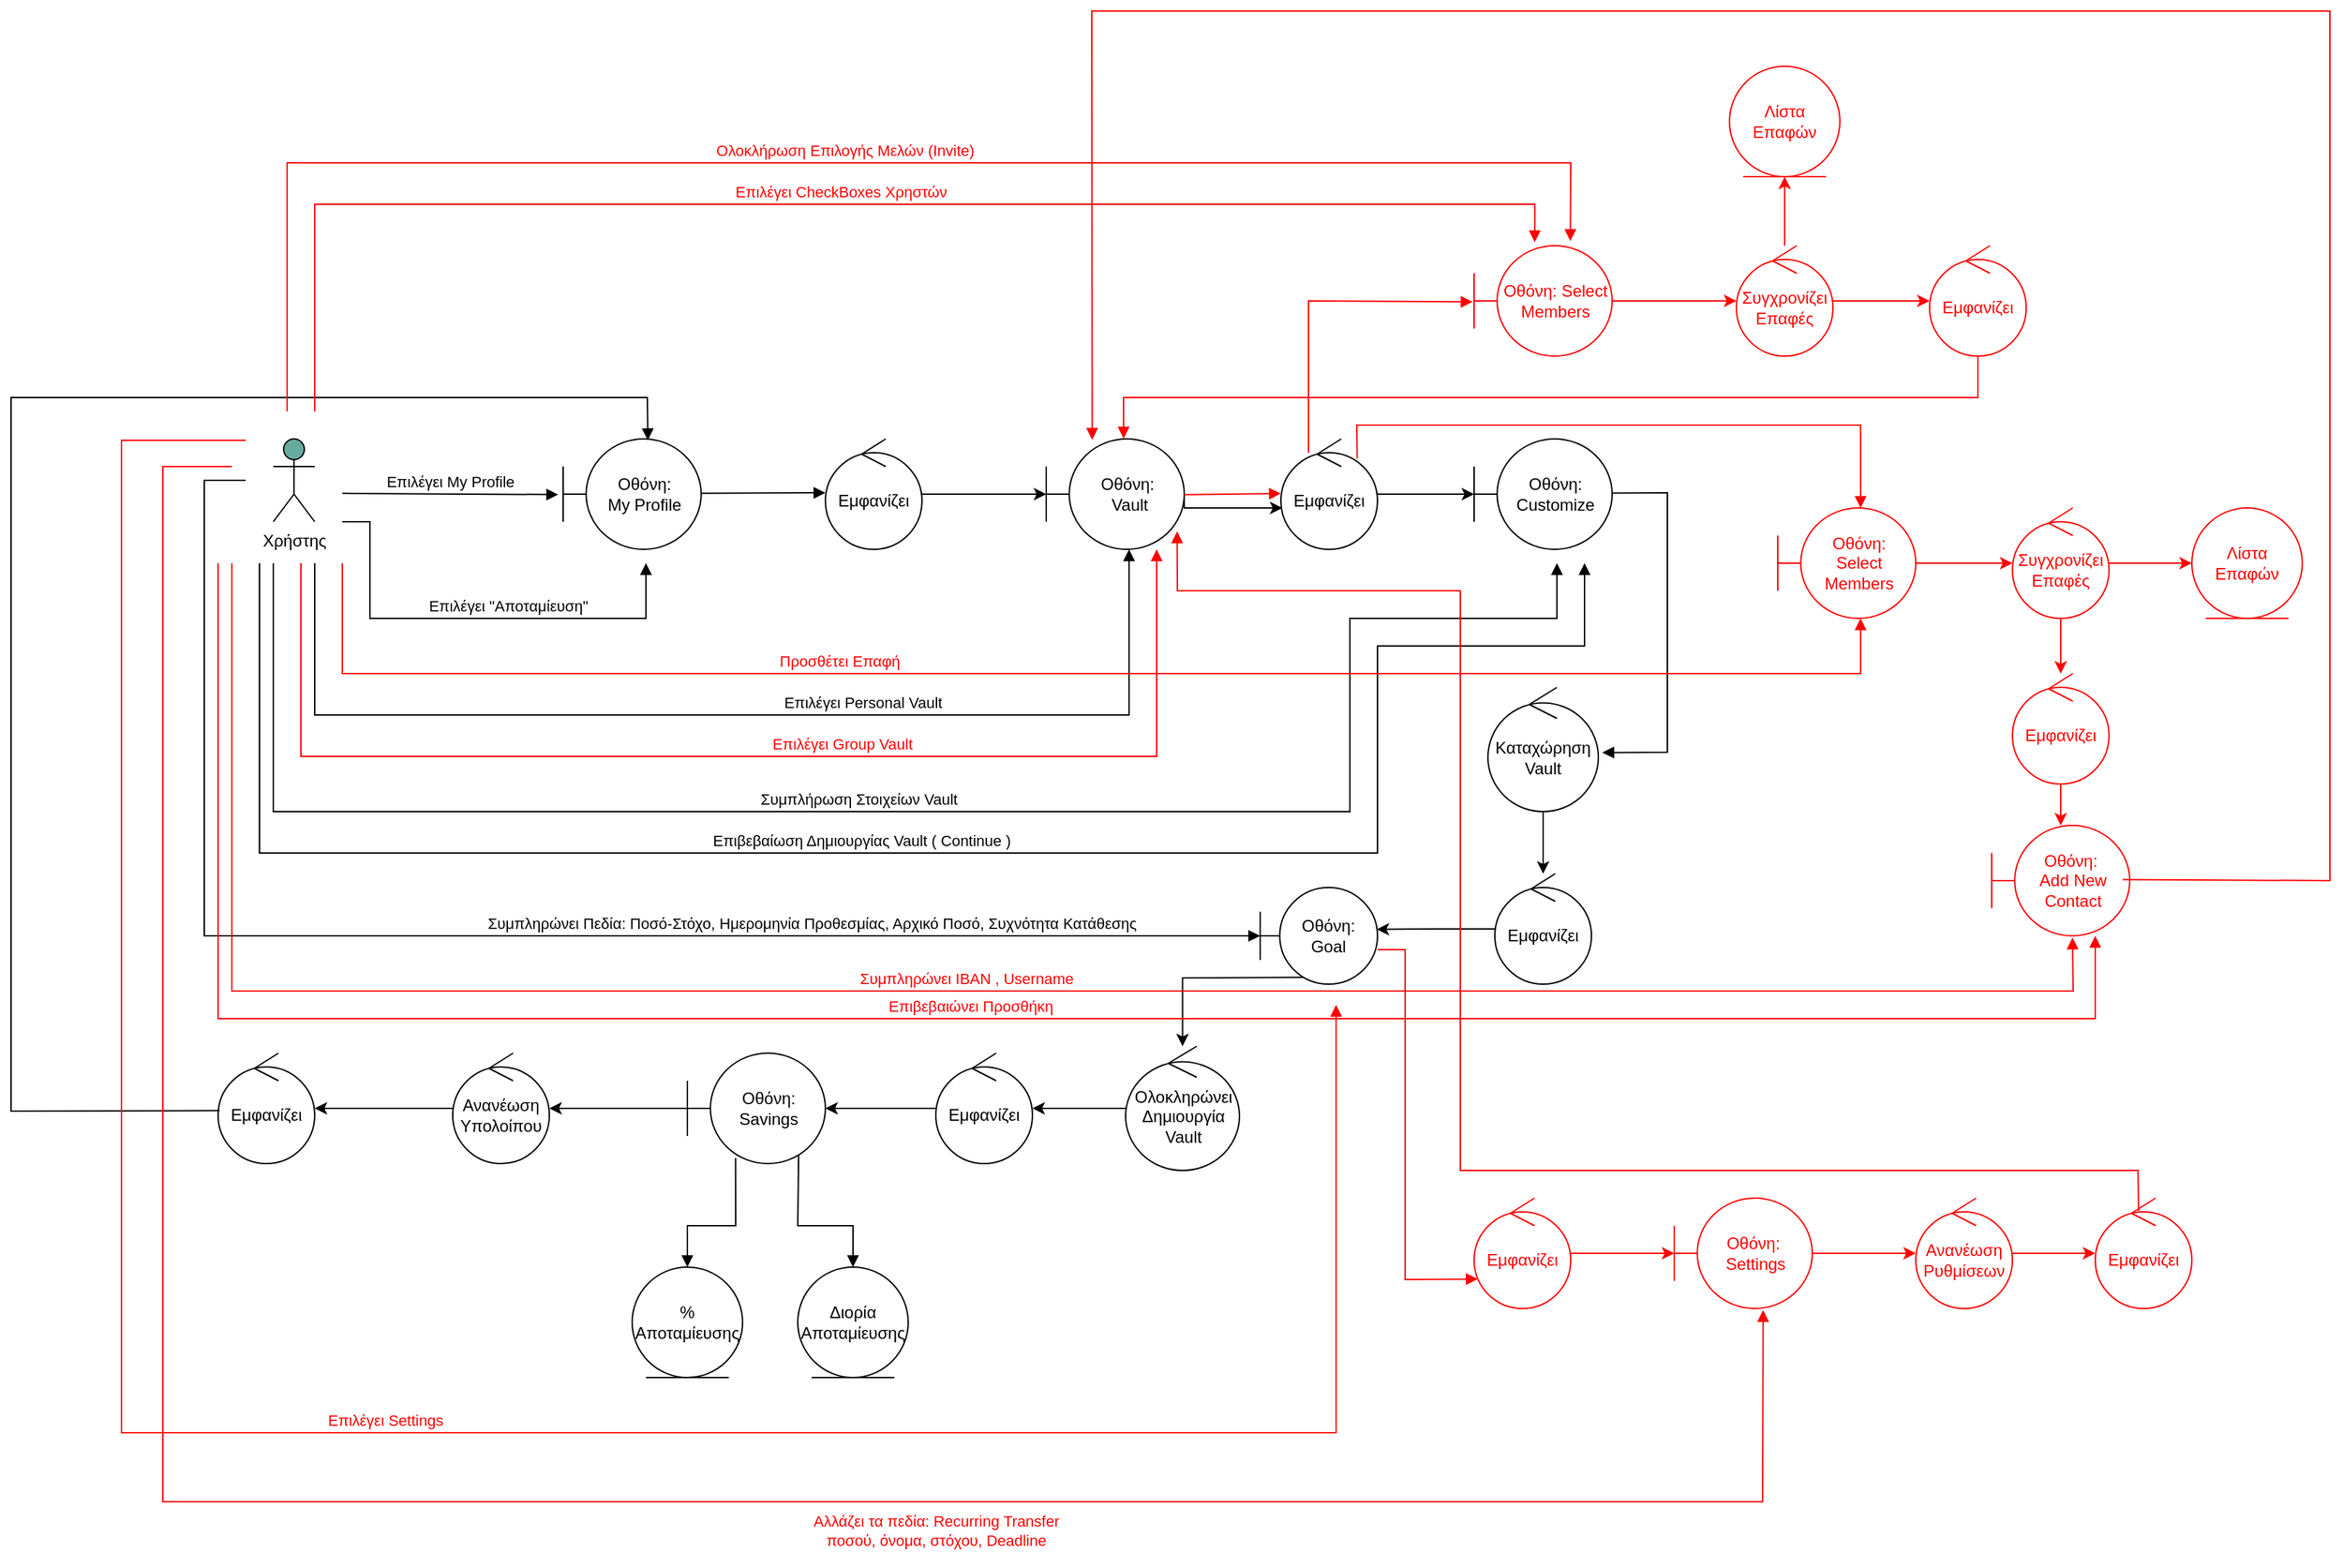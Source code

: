 <mxfile version="17.4.6" type="device"><diagram id="A_rTB7bhhrfaZgpS94MU" name="Page-1"><mxGraphModel dx="1586" dy="1164" grid="0" gridSize="10" guides="1" tooltips="1" connect="1" arrows="1" fold="1" page="0" pageScale="1" pageWidth="827" pageHeight="1169" math="0" shadow="0"><root><mxCell id="0"/><mxCell id="1" parent="0"/><mxCell id="pZ-ihUcH-WBwtiDOllVX-1" value="Χρήστης&lt;br&gt;" style="shape=umlActor;verticalLabelPosition=bottom;verticalAlign=top;html=1;outlineConnect=0;fillColor=#67AB9F;" parent="1" vertex="1"><mxGeometry x="30" y="230" width="30" height="60" as="geometry"/></mxCell><mxCell id="pZ-ihUcH-WBwtiDOllVX-4" value="Οθόνη: &lt;br&gt;My Profile" style="shape=umlBoundary;whiteSpace=wrap;html=1;" parent="1" vertex="1"><mxGeometry x="240" y="230" width="100" height="80" as="geometry"/></mxCell><mxCell id="pZ-ihUcH-WBwtiDOllVX-5" value="Επιλέγει My Profile" style="html=1;verticalAlign=bottom;endArrow=block;rounded=0;entryX=-0.036;entryY=0.504;entryDx=0;entryDy=0;entryPerimeter=0;" parent="1" target="pZ-ihUcH-WBwtiDOllVX-4" edge="1"><mxGeometry width="80" relative="1" as="geometry"><mxPoint x="80" y="269.41" as="sourcePoint"/><mxPoint x="160" y="269.41" as="targetPoint"/></mxGeometry></mxCell><mxCell id="pZ-ihUcH-WBwtiDOllVX-7" value="" style="html=1;verticalAlign=bottom;endArrow=block;rounded=0;" parent="1" edge="1"><mxGeometry width="80" relative="1" as="geometry"><mxPoint x="340" y="269.41" as="sourcePoint"/><mxPoint x="430" y="269" as="targetPoint"/></mxGeometry></mxCell><mxCell id="pZ-ihUcH-WBwtiDOllVX-16" value="" style="edgeStyle=orthogonalEdgeStyle;rounded=0;orthogonalLoop=1;jettySize=auto;html=1;" parent="1" source="pZ-ihUcH-WBwtiDOllVX-14" target="pZ-ihUcH-WBwtiDOllVX-15" edge="1"><mxGeometry relative="1" as="geometry"/></mxCell><mxCell id="pZ-ihUcH-WBwtiDOllVX-14" value="Εμφανίζει" style="ellipse;shape=umlControl;whiteSpace=wrap;html=1;" parent="1" vertex="1"><mxGeometry x="430" y="230" width="70" height="80" as="geometry"/></mxCell><mxCell id="pZ-ihUcH-WBwtiDOllVX-17" value="" style="edgeStyle=orthogonalEdgeStyle;rounded=0;orthogonalLoop=1;jettySize=auto;html=1;exitX=1;exitY=0.517;exitDx=0;exitDy=0;exitPerimeter=0;" parent="1" source="pZ-ihUcH-WBwtiDOllVX-15" target="pZ-ihUcH-WBwtiDOllVX-31" edge="1"><mxGeometry relative="1" as="geometry"><mxPoint x="750" y="271" as="targetPoint"/><Array as="points"><mxPoint x="690" y="280"/></Array></mxGeometry></mxCell><mxCell id="pZ-ihUcH-WBwtiDOllVX-15" value="Οθόνη:&lt;br&gt;&amp;nbsp;Vault" style="shape=umlBoundary;whiteSpace=wrap;html=1;" parent="1" vertex="1"><mxGeometry x="590" y="230" width="100" height="80" as="geometry"/></mxCell><mxCell id="pZ-ihUcH-WBwtiDOllVX-30" value="Επιλέγει &quot;Αποταμίευση&quot;" style="html=1;verticalAlign=bottom;endArrow=block;rounded=0;" parent="1" edge="1"><mxGeometry x="0.151" width="80" relative="1" as="geometry"><mxPoint x="80" y="290" as="sourcePoint"/><mxPoint x="300" y="320" as="targetPoint"/><Array as="points"><mxPoint x="100" y="290"/><mxPoint x="100" y="360"/><mxPoint x="300" y="360"/></Array><mxPoint as="offset"/></mxGeometry></mxCell><mxCell id="pZ-ihUcH-WBwtiDOllVX-33" value="" style="edgeStyle=orthogonalEdgeStyle;rounded=0;orthogonalLoop=1;jettySize=auto;html=1;" parent="1" source="pZ-ihUcH-WBwtiDOllVX-31" target="pZ-ihUcH-WBwtiDOllVX-32" edge="1"><mxGeometry relative="1" as="geometry"/></mxCell><mxCell id="pZ-ihUcH-WBwtiDOllVX-31" value="Εμφανίζει" style="ellipse;shape=umlControl;whiteSpace=wrap;html=1;" parent="1" vertex="1"><mxGeometry x="760" y="230" width="70" height="80" as="geometry"/></mxCell><mxCell id="pZ-ihUcH-WBwtiDOllVX-32" value="Οθόνη: Customize" style="shape=umlBoundary;whiteSpace=wrap;html=1;" parent="1" vertex="1"><mxGeometry x="900" y="230" width="100" height="80" as="geometry"/></mxCell><mxCell id="pZ-ihUcH-WBwtiDOllVX-34" value="&lt;font color=&quot;#ff0000&quot;&gt;Επιλέγει Group Vault&lt;/font&gt;" style="html=1;verticalAlign=bottom;endArrow=block;rounded=0;strokeColor=#FF0000;" parent="1" edge="1"><mxGeometry x="0.169" width="80" relative="1" as="geometry"><mxPoint x="50" y="320" as="sourcePoint"/><mxPoint x="670" y="310" as="targetPoint"/><Array as="points"><mxPoint x="50" y="460"/><mxPoint x="670" y="460"/></Array><mxPoint as="offset"/></mxGeometry></mxCell><mxCell id="pZ-ihUcH-WBwtiDOllVX-36" value="Συμπλήρωση Στοιχείων Vault" style="html=1;verticalAlign=bottom;endArrow=block;rounded=0;" parent="1" edge="1"><mxGeometry x="-0.064" width="80" relative="1" as="geometry"><mxPoint x="30" y="320" as="sourcePoint"/><mxPoint x="960" y="320" as="targetPoint"/><Array as="points"><mxPoint x="30" y="500"/><mxPoint x="810" y="500"/><mxPoint x="810" y="360"/><mxPoint x="960" y="360"/></Array><mxPoint as="offset"/></mxGeometry></mxCell><mxCell id="pZ-ihUcH-WBwtiDOllVX-38" value="Επιβεβαίωση Δημιουργίας Vault ( Continue )" style="html=1;verticalAlign=bottom;endArrow=block;rounded=0;" parent="1" edge="1"><mxGeometry x="-0.064" width="80" relative="1" as="geometry"><mxPoint x="20" y="320" as="sourcePoint"/><mxPoint x="980" y="320" as="targetPoint"/><Array as="points"><mxPoint x="20" y="530"/><mxPoint x="830" y="530"/><mxPoint x="830" y="380"/><mxPoint x="980" y="380"/></Array><mxPoint as="offset"/></mxGeometry></mxCell><mxCell id="pZ-ihUcH-WBwtiDOllVX-44" value="" style="edgeStyle=orthogonalEdgeStyle;rounded=0;orthogonalLoop=1;jettySize=auto;html=1;" parent="1" source="pZ-ihUcH-WBwtiDOllVX-39" target="pZ-ihUcH-WBwtiDOllVX-42" edge="1"><mxGeometry relative="1" as="geometry"/></mxCell><mxCell id="pZ-ihUcH-WBwtiDOllVX-39" value="Καταχώρηση Vault" style="ellipse;shape=umlControl;whiteSpace=wrap;html=1;fillColor=#FFFFFF;" parent="1" vertex="1"><mxGeometry x="910" y="410" width="80" height="90" as="geometry"/></mxCell><mxCell id="pZ-ihUcH-WBwtiDOllVX-40" value="" style="html=1;verticalAlign=bottom;endArrow=block;rounded=0;entryX=1.036;entryY=0.525;entryDx=0;entryDy=0;entryPerimeter=0;" parent="1" target="pZ-ihUcH-WBwtiDOllVX-39" edge="1"><mxGeometry width="80" relative="1" as="geometry"><mxPoint x="1000" y="269.29" as="sourcePoint"/><mxPoint x="1050" y="510" as="targetPoint"/><Array as="points"><mxPoint x="1040" y="269"/><mxPoint x="1040" y="457"/></Array></mxGeometry></mxCell><mxCell id="pZ-ihUcH-WBwtiDOllVX-45" value="" style="edgeStyle=orthogonalEdgeStyle;rounded=0;orthogonalLoop=1;jettySize=auto;html=1;entryX=0.993;entryY=0.433;entryDx=0;entryDy=0;entryPerimeter=0;" parent="1" source="pZ-ihUcH-WBwtiDOllVX-42" target="pZ-ihUcH-WBwtiDOllVX-43" edge="1"><mxGeometry relative="1" as="geometry"/></mxCell><mxCell id="pZ-ihUcH-WBwtiDOllVX-42" value="Εμφανίζει" style="ellipse;shape=umlControl;whiteSpace=wrap;html=1;" parent="1" vertex="1"><mxGeometry x="915" y="545" width="70" height="80" as="geometry"/></mxCell><mxCell id="pZ-ihUcH-WBwtiDOllVX-52" value="" style="edgeStyle=orthogonalEdgeStyle;rounded=0;orthogonalLoop=1;jettySize=auto;html=1;" parent="1" target="pZ-ihUcH-WBwtiDOllVX-47" edge="1"><mxGeometry relative="1" as="geometry"><mxPoint x="789" y="620" as="sourcePoint"/></mxGeometry></mxCell><mxCell id="pZ-ihUcH-WBwtiDOllVX-43" value="Οθόνη: &lt;br&gt;Goal" style="shape=umlBoundary;whiteSpace=wrap;html=1;" parent="1" vertex="1"><mxGeometry x="745" y="555" width="85" height="70" as="geometry"/></mxCell><mxCell id="pZ-ihUcH-WBwtiDOllVX-46" value="Συμπληρώνει Πεδία: Ποσό-Στόχο, Ημερομηνία Προθεσμίας, Αρχικό Ποσό, Συχνότητα Κατάθεσης" style="html=1;verticalAlign=bottom;endArrow=block;rounded=0;" parent="1" target="pZ-ihUcH-WBwtiDOllVX-43" edge="1"><mxGeometry x="0.422" width="80" relative="1" as="geometry"><mxPoint x="10" y="260" as="sourcePoint"/><mxPoint x="460" y="630" as="targetPoint"/><Array as="points"><mxPoint x="-20" y="260"/><mxPoint x="-20" y="460"/><mxPoint x="-20" y="590"/></Array><mxPoint as="offset"/></mxGeometry></mxCell><mxCell id="pZ-ihUcH-WBwtiDOllVX-50" value="" style="edgeStyle=orthogonalEdgeStyle;rounded=0;orthogonalLoop=1;jettySize=auto;html=1;" parent="1" source="pZ-ihUcH-WBwtiDOllVX-47" target="pZ-ihUcH-WBwtiDOllVX-48" edge="1"><mxGeometry relative="1" as="geometry"/></mxCell><mxCell id="pZ-ihUcH-WBwtiDOllVX-47" value="Ολοκληρώνει Δημιουργία Vault" style="ellipse;shape=umlControl;whiteSpace=wrap;html=1;fillColor=#FFFFFF;" parent="1" vertex="1"><mxGeometry x="647.5" y="670" width="82.5" height="90" as="geometry"/></mxCell><mxCell id="pZ-ihUcH-WBwtiDOllVX-51" value="" style="edgeStyle=orthogonalEdgeStyle;rounded=0;orthogonalLoop=1;jettySize=auto;html=1;" parent="1" source="pZ-ihUcH-WBwtiDOllVX-48" target="pZ-ihUcH-WBwtiDOllVX-49" edge="1"><mxGeometry relative="1" as="geometry"/></mxCell><mxCell id="pZ-ihUcH-WBwtiDOllVX-48" value="Εμφανίζει" style="ellipse;shape=umlControl;whiteSpace=wrap;html=1;" parent="1" vertex="1"><mxGeometry x="510" y="675" width="70" height="80" as="geometry"/></mxCell><mxCell id="pZ-ihUcH-WBwtiDOllVX-58" value="" style="edgeStyle=orthogonalEdgeStyle;rounded=0;orthogonalLoop=1;jettySize=auto;html=1;" parent="1" source="pZ-ihUcH-WBwtiDOllVX-49" target="pZ-ihUcH-WBwtiDOllVX-57" edge="1"><mxGeometry relative="1" as="geometry"/></mxCell><mxCell id="pZ-ihUcH-WBwtiDOllVX-49" value="Οθόνη: &lt;br&gt;Savings" style="shape=umlBoundary;whiteSpace=wrap;html=1;" parent="1" vertex="1"><mxGeometry x="330" y="675" width="100" height="80" as="geometry"/></mxCell><mxCell id="pZ-ihUcH-WBwtiDOllVX-53" value="% Αποταμίευσης" style="ellipse;shape=umlEntity;whiteSpace=wrap;html=1;fillColor=#FFFFFF;" parent="1" vertex="1"><mxGeometry x="290" y="830" width="80" height="80" as="geometry"/></mxCell><mxCell id="pZ-ihUcH-WBwtiDOllVX-54" value="Διορία Αποταμίευσης" style="ellipse;shape=umlEntity;whiteSpace=wrap;html=1;fillColor=#FFFFFF;" parent="1" vertex="1"><mxGeometry x="410" y="830" width="80" height="80" as="geometry"/></mxCell><mxCell id="pZ-ihUcH-WBwtiDOllVX-55" value="" style="html=1;verticalAlign=bottom;endArrow=block;rounded=0;exitX=0.349;exitY=0.95;exitDx=0;exitDy=0;exitPerimeter=0;entryX=0.5;entryY=0;entryDx=0;entryDy=0;" parent="1" source="pZ-ihUcH-WBwtiDOllVX-49" target="pZ-ihUcH-WBwtiDOllVX-53" edge="1"><mxGeometry width="80" relative="1" as="geometry"><mxPoint x="490" y="830" as="sourcePoint"/><mxPoint x="570" y="830" as="targetPoint"/><Array as="points"><mxPoint x="365" y="800"/><mxPoint x="330" y="800"/></Array></mxGeometry></mxCell><mxCell id="pZ-ihUcH-WBwtiDOllVX-56" value="" style="html=1;verticalAlign=bottom;endArrow=block;rounded=0;entryX=0.5;entryY=0;entryDx=0;entryDy=0;exitX=0.806;exitY=0.921;exitDx=0;exitDy=0;exitPerimeter=0;" parent="1" source="pZ-ihUcH-WBwtiDOllVX-49" target="pZ-ihUcH-WBwtiDOllVX-54" edge="1"><mxGeometry width="80" relative="1" as="geometry"><mxPoint x="490" y="830" as="sourcePoint"/><mxPoint x="570" y="830" as="targetPoint"/><Array as="points"><mxPoint x="410" y="800"/><mxPoint x="450" y="800"/></Array></mxGeometry></mxCell><mxCell id="pZ-ihUcH-WBwtiDOllVX-60" value="" style="edgeStyle=orthogonalEdgeStyle;rounded=0;orthogonalLoop=1;jettySize=auto;html=1;" parent="1" source="pZ-ihUcH-WBwtiDOllVX-57" target="pZ-ihUcH-WBwtiDOllVX-59" edge="1"><mxGeometry relative="1" as="geometry"/></mxCell><mxCell id="pZ-ihUcH-WBwtiDOllVX-57" value="Ανανέωση Υπολοίπου" style="ellipse;shape=umlControl;whiteSpace=wrap;html=1;" parent="1" vertex="1"><mxGeometry x="160" y="675" width="70" height="80" as="geometry"/></mxCell><mxCell id="pZ-ihUcH-WBwtiDOllVX-59" value="Εμφανίζει" style="ellipse;shape=umlControl;whiteSpace=wrap;html=1;" parent="1" vertex="1"><mxGeometry x="-10" y="675" width="70" height="80" as="geometry"/></mxCell><mxCell id="pZ-ihUcH-WBwtiDOllVX-61" value="" style="html=1;verticalAlign=bottom;endArrow=block;rounded=0;exitX=0.016;exitY=0.521;exitDx=0;exitDy=0;exitPerimeter=0;entryX=0.614;entryY=0.012;entryDx=0;entryDy=0;entryPerimeter=0;" parent="1" source="pZ-ihUcH-WBwtiDOllVX-59" target="pZ-ihUcH-WBwtiDOllVX-4" edge="1"><mxGeometry width="80" relative="1" as="geometry"><mxPoint x="100" y="540" as="sourcePoint"/><mxPoint x="-70" y="220" as="targetPoint"/><Array as="points"><mxPoint x="-160" y="717"/><mxPoint x="-160" y="200"/><mxPoint x="301" y="200"/></Array></mxGeometry></mxCell><mxCell id="pZ-ihUcH-WBwtiDOllVX-62" value="Επιλέγει Personal Vault" style="html=1;verticalAlign=bottom;endArrow=block;rounded=0;" parent="1" edge="1"><mxGeometry x="0.236" width="80" relative="1" as="geometry"><mxPoint x="60" y="320" as="sourcePoint"/><mxPoint x="650" y="310" as="targetPoint"/><Array as="points"><mxPoint x="60" y="430"/><mxPoint x="650" y="430"/></Array><mxPoint as="offset"/></mxGeometry></mxCell><mxCell id="pZ-ihUcH-WBwtiDOllVX-63" value="" style="html=1;verticalAlign=bottom;endArrow=block;rounded=0;fontColor=#FF0000;strokeColor=#FF0000;" parent="1" edge="1"><mxGeometry width="80" relative="1" as="geometry"><mxPoint x="690" y="270.41" as="sourcePoint"/><mxPoint x="760" y="269.58" as="targetPoint"/></mxGeometry></mxCell><mxCell id="pZ-ihUcH-WBwtiDOllVX-67" value="" style="edgeStyle=orthogonalEdgeStyle;rounded=0;orthogonalLoop=1;jettySize=auto;html=1;fontColor=#FF0000;strokeColor=#FF0000;" parent="1" source="pZ-ihUcH-WBwtiDOllVX-64" target="pZ-ihUcH-WBwtiDOllVX-66" edge="1"><mxGeometry relative="1" as="geometry"/></mxCell><mxCell id="pZ-ihUcH-WBwtiDOllVX-64" value="&lt;font color=&quot;#ff0000&quot;&gt;Οθόνη: Select Members&lt;/font&gt;" style="shape=umlBoundary;whiteSpace=wrap;html=1;strokeColor=#FF0000;" parent="1" vertex="1"><mxGeometry x="900" y="90" width="100" height="80" as="geometry"/></mxCell><mxCell id="pZ-ihUcH-WBwtiDOllVX-65" value="" style="html=1;verticalAlign=bottom;endArrow=block;rounded=0;fontColor=#FF0000;strokeColor=#FF0000;exitX=0.286;exitY=0.125;exitDx=0;exitDy=0;exitPerimeter=0;entryX=-0.011;entryY=0.509;entryDx=0;entryDy=0;entryPerimeter=0;" parent="1" source="pZ-ihUcH-WBwtiDOllVX-31" target="pZ-ihUcH-WBwtiDOllVX-64" edge="1"><mxGeometry width="80" relative="1" as="geometry"><mxPoint x="780" y="160" as="sourcePoint"/><mxPoint x="860" y="160" as="targetPoint"/><Array as="points"><mxPoint x="780" y="130"/></Array></mxGeometry></mxCell><mxCell id="pZ-ihUcH-WBwtiDOllVX-74" value="" style="edgeStyle=orthogonalEdgeStyle;rounded=0;orthogonalLoop=1;jettySize=auto;html=1;fontColor=#FF0000;strokeColor=#FF0000;" parent="1" source="pZ-ihUcH-WBwtiDOllVX-66" target="pZ-ihUcH-WBwtiDOllVX-73" edge="1"><mxGeometry relative="1" as="geometry"/></mxCell><mxCell id="pZ-ihUcH-WBwtiDOllVX-83" value="" style="edgeStyle=orthogonalEdgeStyle;rounded=0;orthogonalLoop=1;jettySize=auto;html=1;fontColor=#FF0000;strokeColor=#FF0000;" parent="1" source="pZ-ihUcH-WBwtiDOllVX-66" target="pZ-ihUcH-WBwtiDOllVX-81" edge="1"><mxGeometry relative="1" as="geometry"/></mxCell><mxCell id="pZ-ihUcH-WBwtiDOllVX-66" value="Συγχρονίζει Επαφές" style="ellipse;shape=umlControl;whiteSpace=wrap;html=1;fontColor=#FF0000;strokeColor=#FF0000;fillColor=#FFFFFF;" parent="1" vertex="1"><mxGeometry x="1090" y="90" width="70" height="80" as="geometry"/></mxCell><mxCell id="pZ-ihUcH-WBwtiDOllVX-68" value="Επιλέγει CheckBoxes Χρηστών" style="html=1;verticalAlign=bottom;endArrow=block;rounded=0;fontColor=#FF0000;strokeColor=#FF0000;entryX=0.439;entryY=-0.031;entryDx=0;entryDy=0;entryPerimeter=0;" parent="1" target="pZ-ihUcH-WBwtiDOllVX-64" edge="1"><mxGeometry width="80" relative="1" as="geometry"><mxPoint x="60" y="210" as="sourcePoint"/><mxPoint x="960" y="90" as="targetPoint"/><Array as="points"><mxPoint x="60" y="60"/><mxPoint x="944" y="60"/></Array></mxGeometry></mxCell><mxCell id="pZ-ihUcH-WBwtiDOllVX-69" value="Ολοκλήρωση Επιλογής Μελών (Invite)" style="html=1;verticalAlign=bottom;endArrow=block;rounded=0;fontColor=#FF0000;strokeColor=#FF0000;entryX=0.697;entryY=-0.042;entryDx=0;entryDy=0;entryPerimeter=0;" parent="1" target="pZ-ihUcH-WBwtiDOllVX-64" edge="1"><mxGeometry width="80" relative="1" as="geometry"><mxPoint x="40" y="210" as="sourcePoint"/><mxPoint x="520" y="160" as="targetPoint"/><Array as="points"><mxPoint x="40" y="30"/><mxPoint x="970" y="30"/></Array></mxGeometry></mxCell><mxCell id="pZ-ihUcH-WBwtiDOllVX-70" value="" style="html=1;verticalAlign=bottom;endArrow=block;rounded=0;fontColor=#FF0000;strokeColor=#FF0000;entryX=0.561;entryY=-0.003;entryDx=0;entryDy=0;entryPerimeter=0;" parent="1" source="pZ-ihUcH-WBwtiDOllVX-73" target="pZ-ihUcH-WBwtiDOllVX-15" edge="1"><mxGeometry width="80" relative="1" as="geometry"><mxPoint x="750" y="390" as="sourcePoint"/><mxPoint x="650" y="200" as="targetPoint"/><Array as="points"><mxPoint x="1265" y="200"/><mxPoint x="646" y="200"/></Array></mxGeometry></mxCell><mxCell id="pZ-ihUcH-WBwtiDOllVX-73" value="&lt;font color=&quot;#ff0000&quot;&gt;Εμφανίζει&lt;/font&gt;" style="ellipse;shape=umlControl;whiteSpace=wrap;html=1;strokeColor=#FF0000;" parent="1" vertex="1"><mxGeometry x="1230" y="90" width="70" height="80" as="geometry"/></mxCell><mxCell id="pZ-ihUcH-WBwtiDOllVX-75" value="" style="html=1;verticalAlign=bottom;endArrow=block;rounded=0;fontColor=#FF0000;strokeColor=#FF0000;exitX=0.79;exitY=0.177;exitDx=0;exitDy=0;exitPerimeter=0;" parent="1" source="pZ-ihUcH-WBwtiDOllVX-31" edge="1"><mxGeometry width="80" relative="1" as="geometry"><mxPoint x="800" y="250" as="sourcePoint"/><mxPoint x="1180" y="280" as="targetPoint"/><Array as="points"><mxPoint x="815" y="220"/><mxPoint x="1180" y="220"/></Array></mxGeometry></mxCell><mxCell id="pZ-ihUcH-WBwtiDOllVX-78" value="" style="edgeStyle=orthogonalEdgeStyle;rounded=0;orthogonalLoop=1;jettySize=auto;html=1;fontColor=#FF0000;strokeColor=#FF0000;" parent="1" source="pZ-ihUcH-WBwtiDOllVX-76" target="pZ-ihUcH-WBwtiDOllVX-77" edge="1"><mxGeometry relative="1" as="geometry"/></mxCell><mxCell id="pZ-ihUcH-WBwtiDOllVX-76" value="&lt;font color=&quot;#ff0000&quot;&gt;Οθόνη: &lt;br&gt;Select Members&lt;/font&gt;" style="shape=umlBoundary;whiteSpace=wrap;html=1;strokeColor=#FF0000;" parent="1" vertex="1"><mxGeometry x="1120" y="280" width="100" height="80" as="geometry"/></mxCell><mxCell id="pZ-ihUcH-WBwtiDOllVX-80" value="" style="edgeStyle=orthogonalEdgeStyle;rounded=0;orthogonalLoop=1;jettySize=auto;html=1;fontColor=#FF0000;strokeColor=#FF0000;" parent="1" source="pZ-ihUcH-WBwtiDOllVX-77" target="pZ-ihUcH-WBwtiDOllVX-79" edge="1"><mxGeometry relative="1" as="geometry"/></mxCell><mxCell id="pZ-ihUcH-WBwtiDOllVX-87" value="" style="edgeStyle=orthogonalEdgeStyle;rounded=0;orthogonalLoop=1;jettySize=auto;html=1;fontColor=#FF0000;strokeColor=#FF0000;" parent="1" source="pZ-ihUcH-WBwtiDOllVX-77" target="pZ-ihUcH-WBwtiDOllVX-85" edge="1"><mxGeometry relative="1" as="geometry"/></mxCell><mxCell id="pZ-ihUcH-WBwtiDOllVX-77" value="Συγχρονίζει Επαφές" style="ellipse;shape=umlControl;whiteSpace=wrap;html=1;fontColor=#FF0000;strokeColor=#FF0000;fillColor=#FFFFFF;" parent="1" vertex="1"><mxGeometry x="1290" y="280" width="70" height="80" as="geometry"/></mxCell><mxCell id="pZ-ihUcH-WBwtiDOllVX-79" value="&lt;font color=&quot;#ff0000&quot;&gt;Λίστα Επαφών&lt;/font&gt;" style="ellipse;shape=umlEntity;whiteSpace=wrap;html=1;fillColor=#FFFFFF;strokeColor=#FF0000;" parent="1" vertex="1"><mxGeometry x="1420" y="280" width="80" height="80" as="geometry"/></mxCell><mxCell id="pZ-ihUcH-WBwtiDOllVX-81" value="&lt;font color=&quot;#ff0000&quot;&gt;Λίστα Επαφών&lt;/font&gt;" style="ellipse;shape=umlEntity;whiteSpace=wrap;html=1;fillColor=#FFFFFF;strokeColor=#FF0000;" parent="1" vertex="1"><mxGeometry x="1085" y="-40" width="80" height="80" as="geometry"/></mxCell><mxCell id="pZ-ihUcH-WBwtiDOllVX-84" value="Προσθέτει Επαφή" style="html=1;verticalAlign=bottom;endArrow=block;rounded=0;fontColor=#FF0000;strokeColor=#FF0000;" parent="1" edge="1"><mxGeometry x="-0.279" width="80" relative="1" as="geometry"><mxPoint x="80" y="320" as="sourcePoint"/><mxPoint x="1180" y="360" as="targetPoint"/><Array as="points"><mxPoint x="80" y="400"/><mxPoint x="1180" y="400"/></Array><mxPoint as="offset"/></mxGeometry></mxCell><mxCell id="pZ-ihUcH-WBwtiDOllVX-88" value="" style="edgeStyle=orthogonalEdgeStyle;rounded=0;orthogonalLoop=1;jettySize=auto;html=1;fontColor=#FF0000;strokeColor=#FF0000;" parent="1" source="pZ-ihUcH-WBwtiDOllVX-85" target="pZ-ihUcH-WBwtiDOllVX-86" edge="1"><mxGeometry relative="1" as="geometry"/></mxCell><mxCell id="pZ-ihUcH-WBwtiDOllVX-85" value="&lt;font color=&quot;#ff0000&quot;&gt;Εμφανίζει&lt;/font&gt;" style="ellipse;shape=umlControl;whiteSpace=wrap;html=1;strokeColor=#FF0000;" parent="1" vertex="1"><mxGeometry x="1290" y="400" width="70" height="80" as="geometry"/></mxCell><mxCell id="pZ-ihUcH-WBwtiDOllVX-86" value="&lt;font color=&quot;#ff0000&quot;&gt;Οθόνη:&amp;nbsp;&lt;br&gt;Add New Contact&lt;br&gt;&lt;/font&gt;" style="shape=umlBoundary;whiteSpace=wrap;html=1;strokeColor=#FF0000;" parent="1" vertex="1"><mxGeometry x="1275" y="510" width="100" height="80" as="geometry"/></mxCell><mxCell id="pZ-ihUcH-WBwtiDOllVX-89" value="Συμπληρώνει IBAN , Username" style="html=1;verticalAlign=bottom;endArrow=block;rounded=0;fontColor=#FF0000;strokeColor=#FF0000;entryX=0.585;entryY=1.015;entryDx=0;entryDy=0;entryPerimeter=0;" parent="1" target="pZ-ihUcH-WBwtiDOllVX-86" edge="1"><mxGeometry width="80" relative="1" as="geometry"><mxPoint y="320" as="sourcePoint"/><mxPoint x="1330" y="620" as="targetPoint"/><Array as="points"><mxPoint y="630"/><mxPoint x="1334" y="630"/></Array></mxGeometry></mxCell><mxCell id="pZ-ihUcH-WBwtiDOllVX-90" value="Επιβεβαιώνει Προσθήκη" style="html=1;verticalAlign=bottom;endArrow=block;rounded=0;fontColor=#FF0000;strokeColor=#FF0000;" parent="1" edge="1"><mxGeometry width="80" relative="1" as="geometry"><mxPoint x="-10" y="320" as="sourcePoint"/><mxPoint x="1350" y="590" as="targetPoint"/><Array as="points"><mxPoint x="-10" y="650"/><mxPoint x="1350" y="650"/></Array></mxGeometry></mxCell><mxCell id="pZ-ihUcH-WBwtiDOllVX-91" value="" style="html=1;verticalAlign=bottom;endArrow=block;rounded=0;fontColor=#FF0000;strokeColor=#FF0000;entryX=0.333;entryY=0.008;entryDx=0;entryDy=0;entryPerimeter=0;" parent="1" target="pZ-ihUcH-WBwtiDOllVX-15" edge="1"><mxGeometry x="-0.018" y="-10" width="80" relative="1" as="geometry"><mxPoint x="1370" y="549.23" as="sourcePoint"/><mxPoint x="650" y="-90" as="targetPoint"/><Array as="points"><mxPoint x="1520" y="550"/><mxPoint x="1520" y="-80"/><mxPoint x="623" y="-80"/></Array><mxPoint x="1" as="offset"/></mxGeometry></mxCell><mxCell id="pZ-ihUcH-WBwtiDOllVX-93" value="" style="html=1;verticalAlign=bottom;endArrow=block;rounded=0;fontColor=#FF0000;strokeColor=#FF0000;entryX=0.038;entryY=0.733;entryDx=0;entryDy=0;entryPerimeter=0;" parent="1" target="pZ-ihUcH-WBwtiDOllVX-94" edge="1"><mxGeometry width="80" relative="1" as="geometry"><mxPoint x="830" y="600" as="sourcePoint"/><mxPoint x="920" y="730" as="targetPoint"/><Array as="points"><mxPoint x="850" y="600"/><mxPoint x="850" y="839"/></Array></mxGeometry></mxCell><mxCell id="pZ-ihUcH-WBwtiDOllVX-96" value="" style="edgeStyle=orthogonalEdgeStyle;rounded=0;orthogonalLoop=1;jettySize=auto;html=1;fontColor=#FF0000;strokeColor=#FF0000;" parent="1" source="pZ-ihUcH-WBwtiDOllVX-94" target="pZ-ihUcH-WBwtiDOllVX-95" edge="1"><mxGeometry relative="1" as="geometry"/></mxCell><mxCell id="pZ-ihUcH-WBwtiDOllVX-94" value="&lt;font color=&quot;#ff0000&quot;&gt;Εμφανίζει&lt;/font&gt;" style="ellipse;shape=umlControl;whiteSpace=wrap;html=1;strokeColor=#FF0000;" parent="1" vertex="1"><mxGeometry x="900" y="780" width="70" height="80" as="geometry"/></mxCell><mxCell id="pZ-ihUcH-WBwtiDOllVX-98" value="" style="edgeStyle=orthogonalEdgeStyle;rounded=0;orthogonalLoop=1;jettySize=auto;html=1;fontColor=#FF0000;strokeColor=#FF0000;" parent="1" source="pZ-ihUcH-WBwtiDOllVX-95" target="pZ-ihUcH-WBwtiDOllVX-97" edge="1"><mxGeometry relative="1" as="geometry"/></mxCell><mxCell id="pZ-ihUcH-WBwtiDOllVX-95" value="&lt;font color=&quot;#ff0000&quot;&gt;Οθόνη:&amp;nbsp;&lt;br&gt;Settings&lt;br&gt;&lt;/font&gt;" style="shape=umlBoundary;whiteSpace=wrap;html=1;strokeColor=#FF0000;" parent="1" vertex="1"><mxGeometry x="1045" y="780" width="100" height="80" as="geometry"/></mxCell><mxCell id="pZ-ihUcH-WBwtiDOllVX-100" value="" style="edgeStyle=orthogonalEdgeStyle;rounded=0;orthogonalLoop=1;jettySize=auto;html=1;fontColor=#FF0000;strokeColor=#FF0000;" parent="1" source="pZ-ihUcH-WBwtiDOllVX-97" target="pZ-ihUcH-WBwtiDOllVX-99" edge="1"><mxGeometry relative="1" as="geometry"/></mxCell><mxCell id="pZ-ihUcH-WBwtiDOllVX-97" value="&lt;font color=&quot;#ff0000&quot;&gt;Ανανέωση Ρυθμίσεων&lt;/font&gt;" style="ellipse;shape=umlControl;whiteSpace=wrap;html=1;strokeColor=#FF0000;" parent="1" vertex="1"><mxGeometry x="1220" y="780" width="70" height="80" as="geometry"/></mxCell><mxCell id="pZ-ihUcH-WBwtiDOllVX-99" value="&lt;font color=&quot;#ff0000&quot;&gt;Εμφανίζει&lt;/font&gt;" style="ellipse;shape=umlControl;whiteSpace=wrap;html=1;strokeColor=#FF0000;" parent="1" vertex="1"><mxGeometry x="1350" y="780" width="70" height="80" as="geometry"/></mxCell><mxCell id="pZ-ihUcH-WBwtiDOllVX-101" value="" style="html=1;verticalAlign=bottom;endArrow=block;rounded=0;fontColor=#FF0000;strokeColor=#FF0000;exitX=0.449;exitY=0.117;exitDx=0;exitDy=0;exitPerimeter=0;entryX=0.948;entryY=0.838;entryDx=0;entryDy=0;entryPerimeter=0;" parent="1" source="pZ-ihUcH-WBwtiDOllVX-99" target="pZ-ihUcH-WBwtiDOllVX-15" edge="1"><mxGeometry width="80" relative="1" as="geometry"><mxPoint x="1375" y="770" as="sourcePoint"/><mxPoint x="770" y="330" as="targetPoint"/><Array as="points"><mxPoint x="1381" y="760"/><mxPoint x="890" y="760"/><mxPoint x="890" y="340"/><mxPoint x="790" y="340"/><mxPoint x="685" y="340"/></Array></mxGeometry></mxCell><mxCell id="pZ-ihUcH-WBwtiDOllVX-102" value="Επιλέγει Settings" style="html=1;verticalAlign=bottom;endArrow=block;rounded=0;fontColor=#FF0000;strokeColor=#FF0000;" parent="1" edge="1"><mxGeometry width="80" relative="1" as="geometry"><mxPoint x="10" y="231" as="sourcePoint"/><mxPoint x="800" y="640" as="targetPoint"/><Array as="points"><mxPoint x="-80" y="231"/><mxPoint x="-80" y="950"/><mxPoint x="800" y="950"/></Array></mxGeometry></mxCell><mxCell id="pZ-ihUcH-WBwtiDOllVX-104" value="&lt;font style=&quot;font-size: 11px&quot;&gt;Αλλάζει τα πεδία:&amp;nbsp;&lt;span lang=&quot;EN-US&quot; style=&quot;line-height: 107%&quot;&gt;Recurring&lt;/span&gt;&lt;span lang=&quot;EN-US&quot; style=&quot;line-height: 107%&quot;&gt; &lt;/span&gt;&lt;span lang=&quot;EN-US&quot; style=&quot;line-height: 107%&quot;&gt;Transfer&lt;/span&gt;&lt;span style=&quot;line-height: 107%&quot;&gt;&lt;br&gt;ποσού, όνομα, στόχου,&amp;nbsp;&lt;/span&gt;&lt;span lang=&quot;EN-US&quot; style=&quot;line-height: 107%&quot;&gt;Deadlin&lt;/span&gt;&lt;span lang=&quot;EN-US&quot; style=&quot;line-height: 107%&quot;&gt;e&lt;/span&gt;&lt;br&gt;&amp;nbsp;&lt;/font&gt;" style="html=1;verticalAlign=bottom;endArrow=block;rounded=0;fontColor=#FF0000;strokeColor=#FF0000;entryX=0.644;entryY=1.014;entryDx=0;entryDy=0;entryPerimeter=0;" parent="1" target="pZ-ihUcH-WBwtiDOllVX-95" edge="1"><mxGeometry x="0.296" y="-50" width="80" relative="1" as="geometry"><mxPoint y="250" as="sourcePoint"/><mxPoint x="1110" y="1000" as="targetPoint"/><Array as="points"><mxPoint x="-50" y="250"/><mxPoint x="-50" y="1000"/><mxPoint x="1109" y="1000"/></Array><mxPoint as="offset"/></mxGeometry></mxCell></root></mxGraphModel></diagram></mxfile>